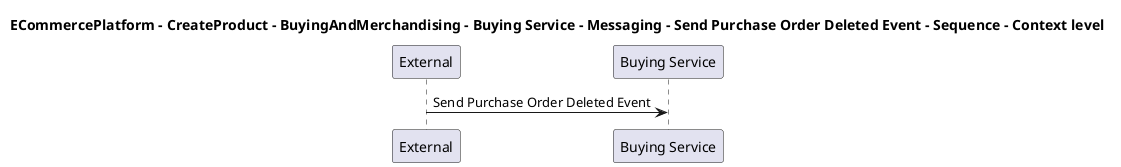 @startuml

title ECommercePlatform - CreateProduct - BuyingAndMerchandising - Buying Service - Messaging - Send Purchase Order Deleted Event - Sequence - Context level

participant "External" as C4InterFlow.SoftwareSystems.ExternalSystem
participant "Buying Service" as ECommercePlatform.CreateProduct.BuyingAndMerchandising.SoftwareSystems.BuyingService

C4InterFlow.SoftwareSystems.ExternalSystem -> ECommercePlatform.CreateProduct.BuyingAndMerchandising.SoftwareSystems.BuyingService : Send Purchase Order Deleted Event


@enduml
